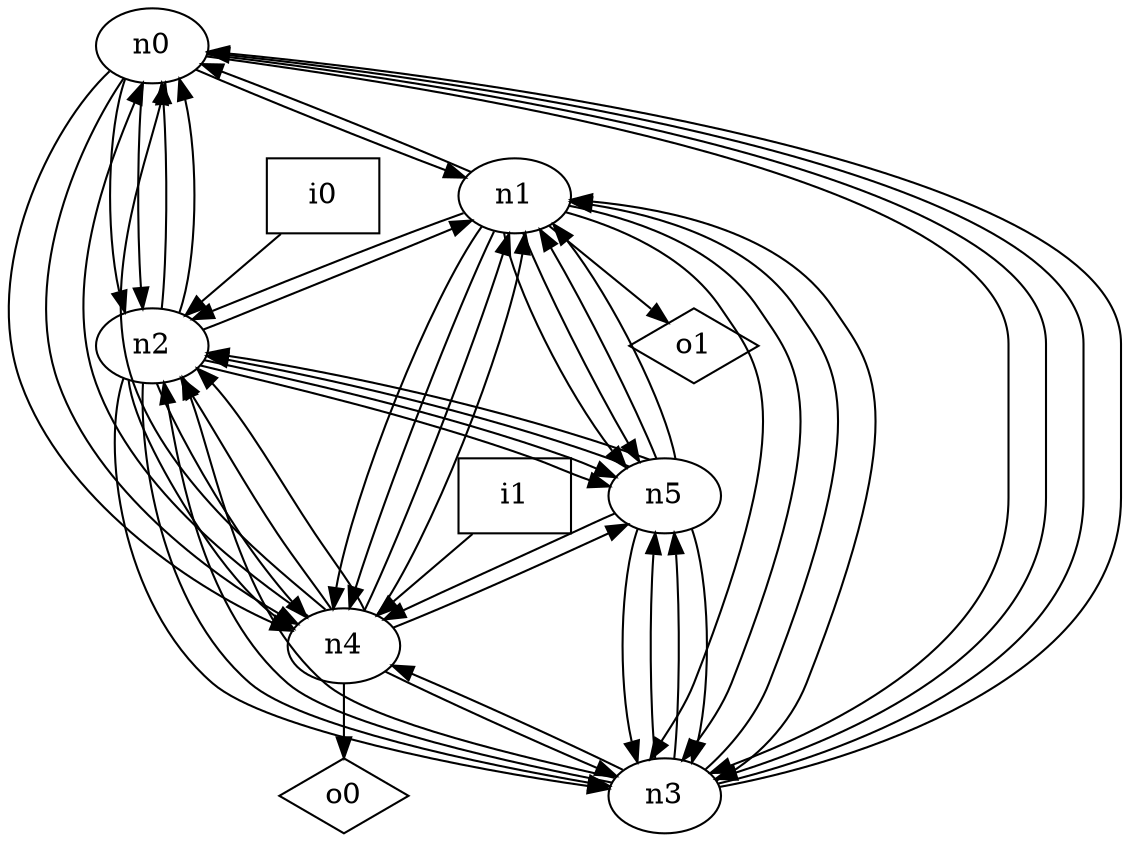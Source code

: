 digraph G {
n0 [label="n0"];
n1 [label="n1"];
n2 [label="n2"];
n3 [label="n3"];
n4 [label="n4"];
n5 [label="n5"];
n6 [label="i0",shape="box"];
n7 [label="i1",shape="box"];
n8 [label="o0",shape="diamond"];
n9 [label="o1",shape="diamond"];
n0 -> n1
n0 -> n2
n0 -> n2
n0 -> n3
n0 -> n3
n0 -> n4
n0 -> n4
n1 -> n0
n1 -> n2
n1 -> n3
n1 -> n3
n1 -> n4
n1 -> n4
n1 -> n5
n1 -> n5
n1 -> n9
n2 -> n0
n2 -> n0
n2 -> n1
n2 -> n3
n2 -> n3
n2 -> n4
n2 -> n4
n2 -> n5
n2 -> n5
n3 -> n0
n3 -> n0
n3 -> n1
n3 -> n1
n3 -> n2
n3 -> n2
n3 -> n4
n3 -> n5
n3 -> n5
n4 -> n0
n4 -> n0
n4 -> n1
n4 -> n1
n4 -> n2
n4 -> n2
n4 -> n3
n4 -> n5
n4 -> n8
n5 -> n1
n5 -> n1
n5 -> n2
n5 -> n2
n5 -> n3
n5 -> n3
n5 -> n4
n6 -> n2
n7 -> n4
}